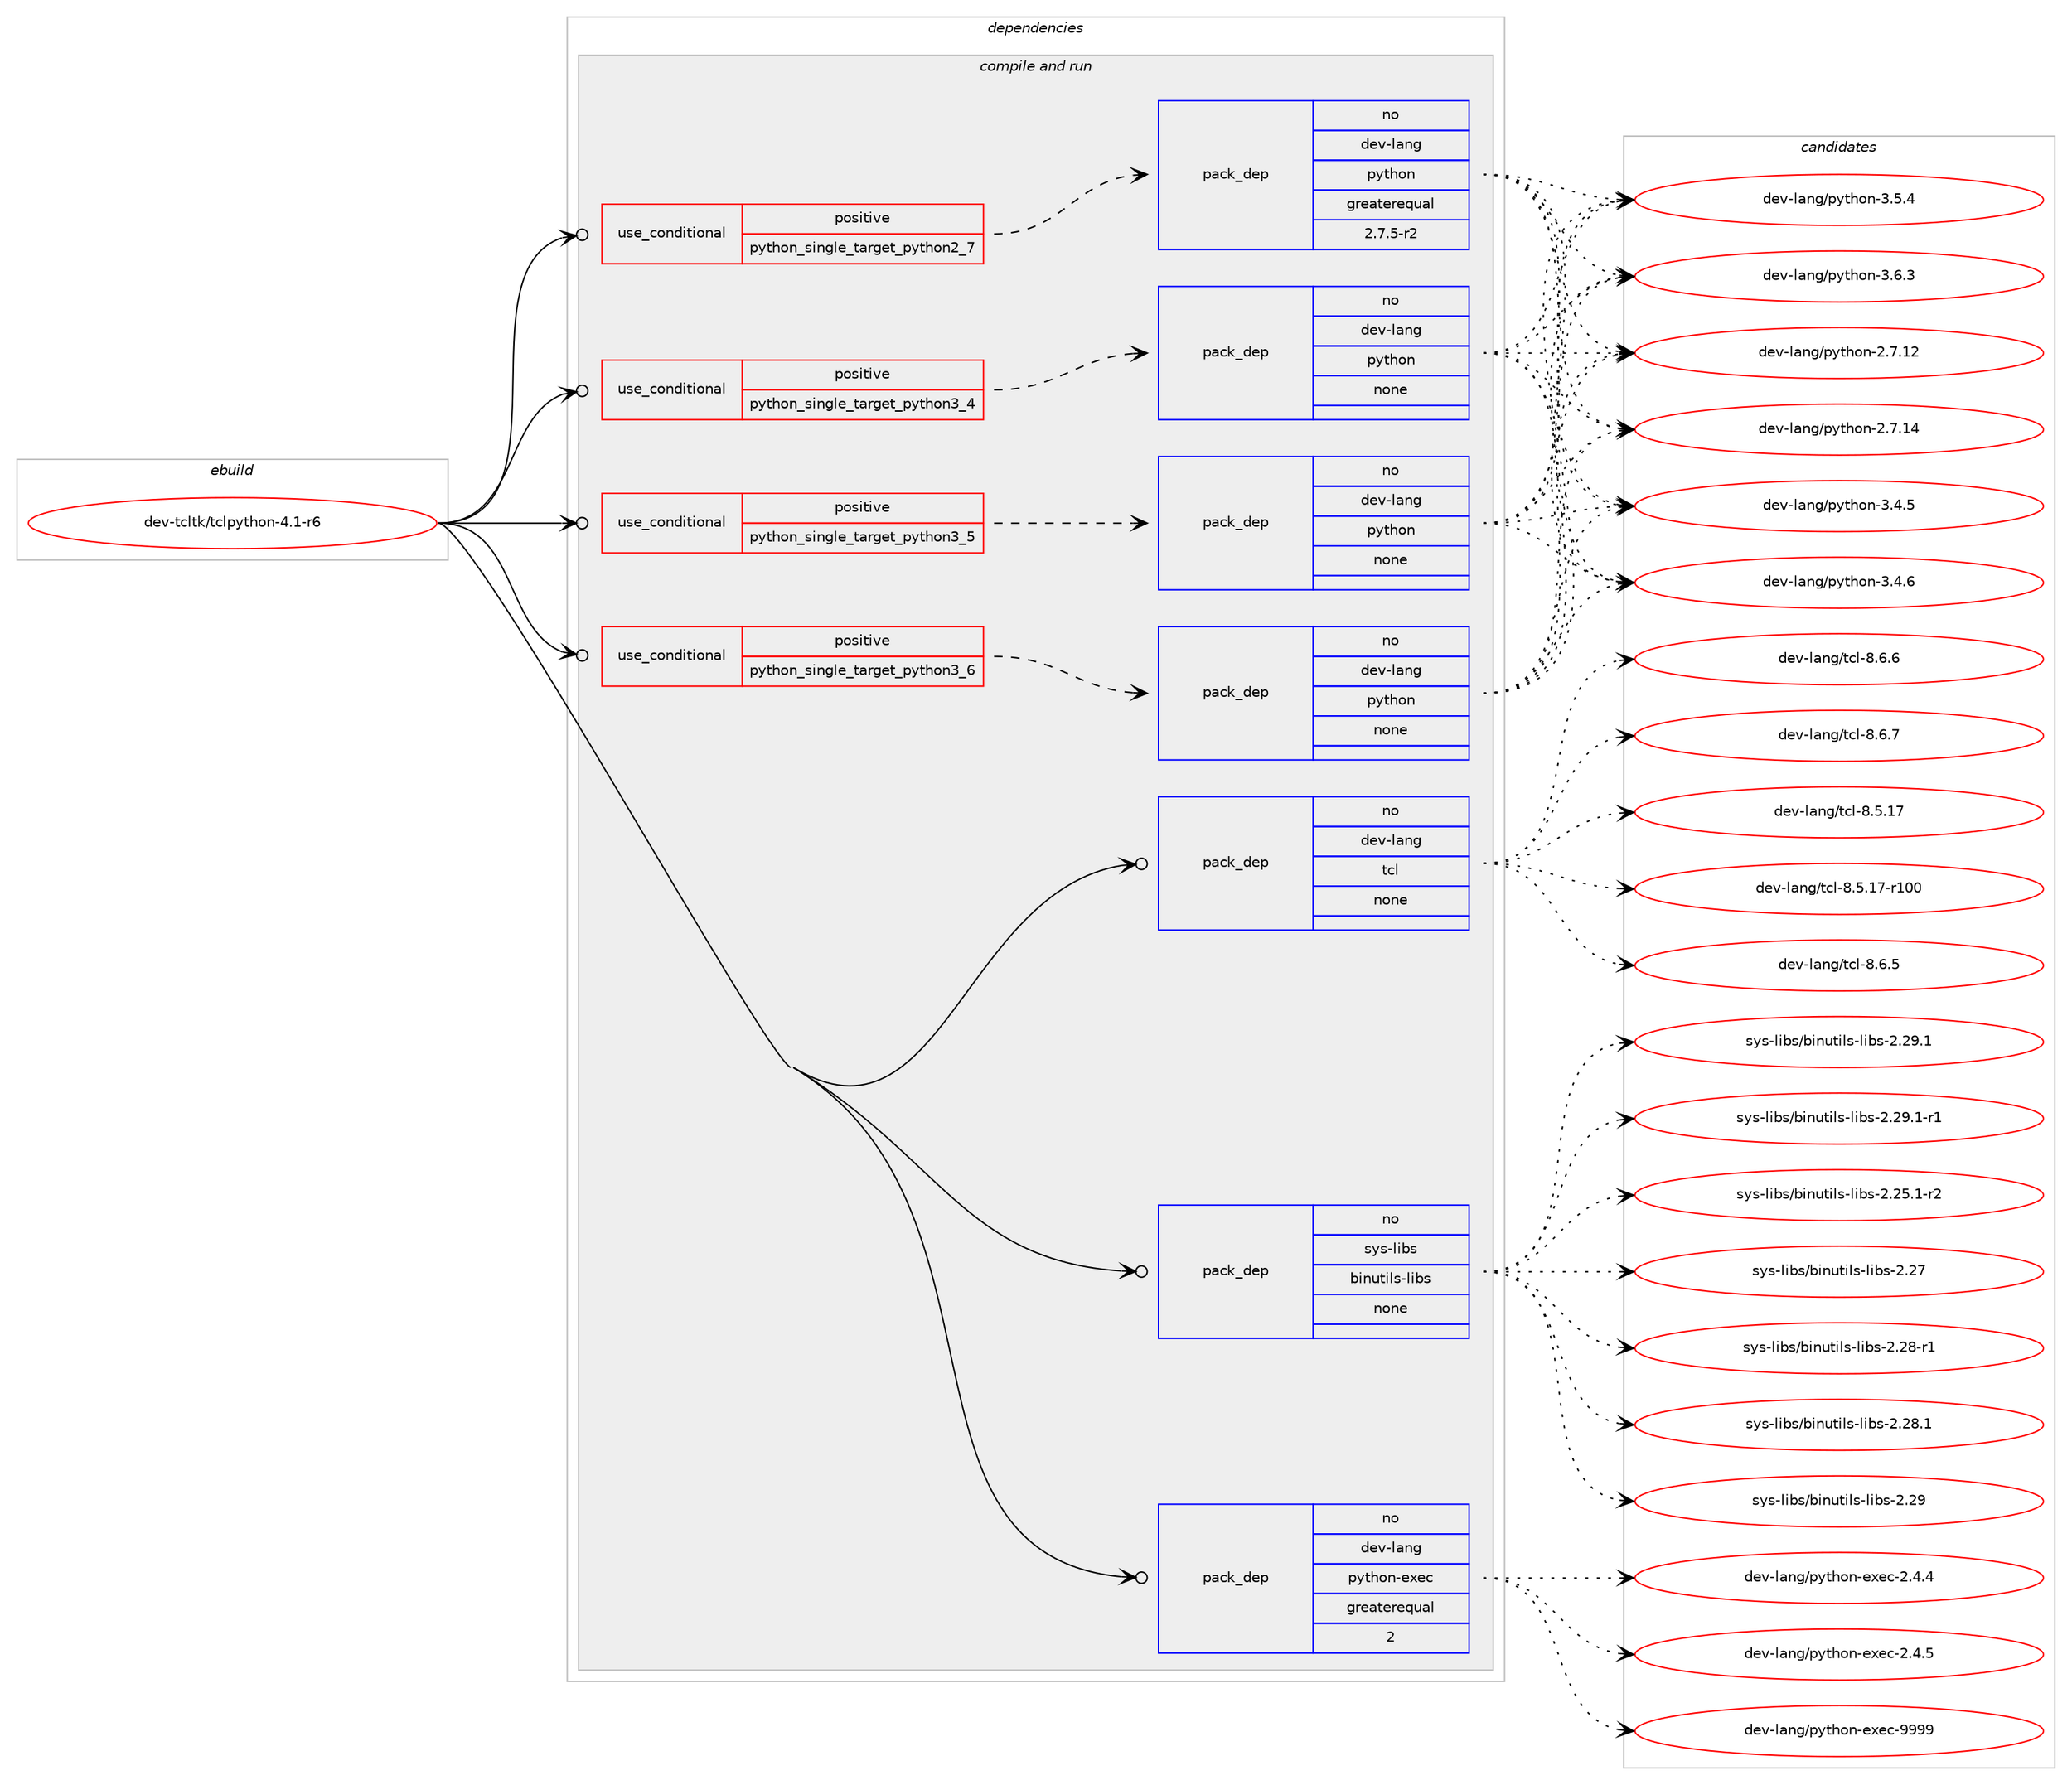 digraph prolog {

# *************
# Graph options
# *************

newrank=true;
concentrate=true;
compound=true;
graph [rankdir=LR,fontname=Helvetica,fontsize=10,ranksep=1.5];#, ranksep=2.5, nodesep=0.2];
edge  [arrowhead=vee];
node  [fontname=Helvetica,fontsize=10];

# **********
# The ebuild
# **********

subgraph cluster_leftcol {
color=gray;
rank=same;
label=<<i>ebuild</i>>;
id [label="dev-tcltk/tclpython-4.1-r6", color=red, width=4, href="../dev-tcltk/tclpython-4.1-r6.svg"];
}

# ****************
# The dependencies
# ****************

subgraph cluster_midcol {
color=gray;
label=<<i>dependencies</i>>;
subgraph cluster_compile {
fillcolor="#eeeeee";
style=filled;
label=<<i>compile</i>>;
}
subgraph cluster_compileandrun {
fillcolor="#eeeeee";
style=filled;
label=<<i>compile and run</i>>;
subgraph cond77100 {
dependency279274 [label=<<TABLE BORDER="0" CELLBORDER="1" CELLSPACING="0" CELLPADDING="4"><TR><TD ROWSPAN="3" CELLPADDING="10">use_conditional</TD></TR><TR><TD>positive</TD></TR><TR><TD>python_single_target_python2_7</TD></TR></TABLE>>, shape=none, color=red];
subgraph pack198022 {
dependency279275 [label=<<TABLE BORDER="0" CELLBORDER="1" CELLSPACING="0" CELLPADDING="4" WIDTH="220"><TR><TD ROWSPAN="6" CELLPADDING="30">pack_dep</TD></TR><TR><TD WIDTH="110">no</TD></TR><TR><TD>dev-lang</TD></TR><TR><TD>python</TD></TR><TR><TD>greaterequal</TD></TR><TR><TD>2.7.5-r2</TD></TR></TABLE>>, shape=none, color=blue];
}
dependency279274:e -> dependency279275:w [weight=20,style="dashed",arrowhead="vee"];
}
id:e -> dependency279274:w [weight=20,style="solid",arrowhead="odotvee"];
subgraph cond77101 {
dependency279276 [label=<<TABLE BORDER="0" CELLBORDER="1" CELLSPACING="0" CELLPADDING="4"><TR><TD ROWSPAN="3" CELLPADDING="10">use_conditional</TD></TR><TR><TD>positive</TD></TR><TR><TD>python_single_target_python3_4</TD></TR></TABLE>>, shape=none, color=red];
subgraph pack198023 {
dependency279277 [label=<<TABLE BORDER="0" CELLBORDER="1" CELLSPACING="0" CELLPADDING="4" WIDTH="220"><TR><TD ROWSPAN="6" CELLPADDING="30">pack_dep</TD></TR><TR><TD WIDTH="110">no</TD></TR><TR><TD>dev-lang</TD></TR><TR><TD>python</TD></TR><TR><TD>none</TD></TR><TR><TD></TD></TR></TABLE>>, shape=none, color=blue];
}
dependency279276:e -> dependency279277:w [weight=20,style="dashed",arrowhead="vee"];
}
id:e -> dependency279276:w [weight=20,style="solid",arrowhead="odotvee"];
subgraph cond77102 {
dependency279278 [label=<<TABLE BORDER="0" CELLBORDER="1" CELLSPACING="0" CELLPADDING="4"><TR><TD ROWSPAN="3" CELLPADDING="10">use_conditional</TD></TR><TR><TD>positive</TD></TR><TR><TD>python_single_target_python3_5</TD></TR></TABLE>>, shape=none, color=red];
subgraph pack198024 {
dependency279279 [label=<<TABLE BORDER="0" CELLBORDER="1" CELLSPACING="0" CELLPADDING="4" WIDTH="220"><TR><TD ROWSPAN="6" CELLPADDING="30">pack_dep</TD></TR><TR><TD WIDTH="110">no</TD></TR><TR><TD>dev-lang</TD></TR><TR><TD>python</TD></TR><TR><TD>none</TD></TR><TR><TD></TD></TR></TABLE>>, shape=none, color=blue];
}
dependency279278:e -> dependency279279:w [weight=20,style="dashed",arrowhead="vee"];
}
id:e -> dependency279278:w [weight=20,style="solid",arrowhead="odotvee"];
subgraph cond77103 {
dependency279280 [label=<<TABLE BORDER="0" CELLBORDER="1" CELLSPACING="0" CELLPADDING="4"><TR><TD ROWSPAN="3" CELLPADDING="10">use_conditional</TD></TR><TR><TD>positive</TD></TR><TR><TD>python_single_target_python3_6</TD></TR></TABLE>>, shape=none, color=red];
subgraph pack198025 {
dependency279281 [label=<<TABLE BORDER="0" CELLBORDER="1" CELLSPACING="0" CELLPADDING="4" WIDTH="220"><TR><TD ROWSPAN="6" CELLPADDING="30">pack_dep</TD></TR><TR><TD WIDTH="110">no</TD></TR><TR><TD>dev-lang</TD></TR><TR><TD>python</TD></TR><TR><TD>none</TD></TR><TR><TD></TD></TR></TABLE>>, shape=none, color=blue];
}
dependency279280:e -> dependency279281:w [weight=20,style="dashed",arrowhead="vee"];
}
id:e -> dependency279280:w [weight=20,style="solid",arrowhead="odotvee"];
subgraph pack198026 {
dependency279282 [label=<<TABLE BORDER="0" CELLBORDER="1" CELLSPACING="0" CELLPADDING="4" WIDTH="220"><TR><TD ROWSPAN="6" CELLPADDING="30">pack_dep</TD></TR><TR><TD WIDTH="110">no</TD></TR><TR><TD>dev-lang</TD></TR><TR><TD>python-exec</TD></TR><TR><TD>greaterequal</TD></TR><TR><TD>2</TD></TR></TABLE>>, shape=none, color=blue];
}
id:e -> dependency279282:w [weight=20,style="solid",arrowhead="odotvee"];
subgraph pack198027 {
dependency279283 [label=<<TABLE BORDER="0" CELLBORDER="1" CELLSPACING="0" CELLPADDING="4" WIDTH="220"><TR><TD ROWSPAN="6" CELLPADDING="30">pack_dep</TD></TR><TR><TD WIDTH="110">no</TD></TR><TR><TD>dev-lang</TD></TR><TR><TD>tcl</TD></TR><TR><TD>none</TD></TR><TR><TD></TD></TR></TABLE>>, shape=none, color=blue];
}
id:e -> dependency279283:w [weight=20,style="solid",arrowhead="odotvee"];
subgraph pack198028 {
dependency279284 [label=<<TABLE BORDER="0" CELLBORDER="1" CELLSPACING="0" CELLPADDING="4" WIDTH="220"><TR><TD ROWSPAN="6" CELLPADDING="30">pack_dep</TD></TR><TR><TD WIDTH="110">no</TD></TR><TR><TD>sys-libs</TD></TR><TR><TD>binutils-libs</TD></TR><TR><TD>none</TD></TR><TR><TD></TD></TR></TABLE>>, shape=none, color=blue];
}
id:e -> dependency279284:w [weight=20,style="solid",arrowhead="odotvee"];
}
subgraph cluster_run {
fillcolor="#eeeeee";
style=filled;
label=<<i>run</i>>;
}
}

# **************
# The candidates
# **************

subgraph cluster_choices {
rank=same;
color=gray;
label=<<i>candidates</i>>;

subgraph choice198022 {
color=black;
nodesep=1;
choice10010111845108971101034711212111610411111045504655464950 [label="dev-lang/python-2.7.12", color=red, width=4,href="../dev-lang/python-2.7.12.svg"];
choice10010111845108971101034711212111610411111045504655464952 [label="dev-lang/python-2.7.14", color=red, width=4,href="../dev-lang/python-2.7.14.svg"];
choice100101118451089711010347112121116104111110455146524653 [label="dev-lang/python-3.4.5", color=red, width=4,href="../dev-lang/python-3.4.5.svg"];
choice100101118451089711010347112121116104111110455146524654 [label="dev-lang/python-3.4.6", color=red, width=4,href="../dev-lang/python-3.4.6.svg"];
choice100101118451089711010347112121116104111110455146534652 [label="dev-lang/python-3.5.4", color=red, width=4,href="../dev-lang/python-3.5.4.svg"];
choice100101118451089711010347112121116104111110455146544651 [label="dev-lang/python-3.6.3", color=red, width=4,href="../dev-lang/python-3.6.3.svg"];
dependency279275:e -> choice10010111845108971101034711212111610411111045504655464950:w [style=dotted,weight="100"];
dependency279275:e -> choice10010111845108971101034711212111610411111045504655464952:w [style=dotted,weight="100"];
dependency279275:e -> choice100101118451089711010347112121116104111110455146524653:w [style=dotted,weight="100"];
dependency279275:e -> choice100101118451089711010347112121116104111110455146524654:w [style=dotted,weight="100"];
dependency279275:e -> choice100101118451089711010347112121116104111110455146534652:w [style=dotted,weight="100"];
dependency279275:e -> choice100101118451089711010347112121116104111110455146544651:w [style=dotted,weight="100"];
}
subgraph choice198023 {
color=black;
nodesep=1;
choice10010111845108971101034711212111610411111045504655464950 [label="dev-lang/python-2.7.12", color=red, width=4,href="../dev-lang/python-2.7.12.svg"];
choice10010111845108971101034711212111610411111045504655464952 [label="dev-lang/python-2.7.14", color=red, width=4,href="../dev-lang/python-2.7.14.svg"];
choice100101118451089711010347112121116104111110455146524653 [label="dev-lang/python-3.4.5", color=red, width=4,href="../dev-lang/python-3.4.5.svg"];
choice100101118451089711010347112121116104111110455146524654 [label="dev-lang/python-3.4.6", color=red, width=4,href="../dev-lang/python-3.4.6.svg"];
choice100101118451089711010347112121116104111110455146534652 [label="dev-lang/python-3.5.4", color=red, width=4,href="../dev-lang/python-3.5.4.svg"];
choice100101118451089711010347112121116104111110455146544651 [label="dev-lang/python-3.6.3", color=red, width=4,href="../dev-lang/python-3.6.3.svg"];
dependency279277:e -> choice10010111845108971101034711212111610411111045504655464950:w [style=dotted,weight="100"];
dependency279277:e -> choice10010111845108971101034711212111610411111045504655464952:w [style=dotted,weight="100"];
dependency279277:e -> choice100101118451089711010347112121116104111110455146524653:w [style=dotted,weight="100"];
dependency279277:e -> choice100101118451089711010347112121116104111110455146524654:w [style=dotted,weight="100"];
dependency279277:e -> choice100101118451089711010347112121116104111110455146534652:w [style=dotted,weight="100"];
dependency279277:e -> choice100101118451089711010347112121116104111110455146544651:w [style=dotted,weight="100"];
}
subgraph choice198024 {
color=black;
nodesep=1;
choice10010111845108971101034711212111610411111045504655464950 [label="dev-lang/python-2.7.12", color=red, width=4,href="../dev-lang/python-2.7.12.svg"];
choice10010111845108971101034711212111610411111045504655464952 [label="dev-lang/python-2.7.14", color=red, width=4,href="../dev-lang/python-2.7.14.svg"];
choice100101118451089711010347112121116104111110455146524653 [label="dev-lang/python-3.4.5", color=red, width=4,href="../dev-lang/python-3.4.5.svg"];
choice100101118451089711010347112121116104111110455146524654 [label="dev-lang/python-3.4.6", color=red, width=4,href="../dev-lang/python-3.4.6.svg"];
choice100101118451089711010347112121116104111110455146534652 [label="dev-lang/python-3.5.4", color=red, width=4,href="../dev-lang/python-3.5.4.svg"];
choice100101118451089711010347112121116104111110455146544651 [label="dev-lang/python-3.6.3", color=red, width=4,href="../dev-lang/python-3.6.3.svg"];
dependency279279:e -> choice10010111845108971101034711212111610411111045504655464950:w [style=dotted,weight="100"];
dependency279279:e -> choice10010111845108971101034711212111610411111045504655464952:w [style=dotted,weight="100"];
dependency279279:e -> choice100101118451089711010347112121116104111110455146524653:w [style=dotted,weight="100"];
dependency279279:e -> choice100101118451089711010347112121116104111110455146524654:w [style=dotted,weight="100"];
dependency279279:e -> choice100101118451089711010347112121116104111110455146534652:w [style=dotted,weight="100"];
dependency279279:e -> choice100101118451089711010347112121116104111110455146544651:w [style=dotted,weight="100"];
}
subgraph choice198025 {
color=black;
nodesep=1;
choice10010111845108971101034711212111610411111045504655464950 [label="dev-lang/python-2.7.12", color=red, width=4,href="../dev-lang/python-2.7.12.svg"];
choice10010111845108971101034711212111610411111045504655464952 [label="dev-lang/python-2.7.14", color=red, width=4,href="../dev-lang/python-2.7.14.svg"];
choice100101118451089711010347112121116104111110455146524653 [label="dev-lang/python-3.4.5", color=red, width=4,href="../dev-lang/python-3.4.5.svg"];
choice100101118451089711010347112121116104111110455146524654 [label="dev-lang/python-3.4.6", color=red, width=4,href="../dev-lang/python-3.4.6.svg"];
choice100101118451089711010347112121116104111110455146534652 [label="dev-lang/python-3.5.4", color=red, width=4,href="../dev-lang/python-3.5.4.svg"];
choice100101118451089711010347112121116104111110455146544651 [label="dev-lang/python-3.6.3", color=red, width=4,href="../dev-lang/python-3.6.3.svg"];
dependency279281:e -> choice10010111845108971101034711212111610411111045504655464950:w [style=dotted,weight="100"];
dependency279281:e -> choice10010111845108971101034711212111610411111045504655464952:w [style=dotted,weight="100"];
dependency279281:e -> choice100101118451089711010347112121116104111110455146524653:w [style=dotted,weight="100"];
dependency279281:e -> choice100101118451089711010347112121116104111110455146524654:w [style=dotted,weight="100"];
dependency279281:e -> choice100101118451089711010347112121116104111110455146534652:w [style=dotted,weight="100"];
dependency279281:e -> choice100101118451089711010347112121116104111110455146544651:w [style=dotted,weight="100"];
}
subgraph choice198026 {
color=black;
nodesep=1;
choice1001011184510897110103471121211161041111104510112010199455046524652 [label="dev-lang/python-exec-2.4.4", color=red, width=4,href="../dev-lang/python-exec-2.4.4.svg"];
choice1001011184510897110103471121211161041111104510112010199455046524653 [label="dev-lang/python-exec-2.4.5", color=red, width=4,href="../dev-lang/python-exec-2.4.5.svg"];
choice10010111845108971101034711212111610411111045101120101994557575757 [label="dev-lang/python-exec-9999", color=red, width=4,href="../dev-lang/python-exec-9999.svg"];
dependency279282:e -> choice1001011184510897110103471121211161041111104510112010199455046524652:w [style=dotted,weight="100"];
dependency279282:e -> choice1001011184510897110103471121211161041111104510112010199455046524653:w [style=dotted,weight="100"];
dependency279282:e -> choice10010111845108971101034711212111610411111045101120101994557575757:w [style=dotted,weight="100"];
}
subgraph choice198027 {
color=black;
nodesep=1;
choice1001011184510897110103471169910845564653464955 [label="dev-lang/tcl-8.5.17", color=red, width=4,href="../dev-lang/tcl-8.5.17.svg"];
choice100101118451089711010347116991084556465346495545114494848 [label="dev-lang/tcl-8.5.17-r100", color=red, width=4,href="../dev-lang/tcl-8.5.17-r100.svg"];
choice10010111845108971101034711699108455646544653 [label="dev-lang/tcl-8.6.5", color=red, width=4,href="../dev-lang/tcl-8.6.5.svg"];
choice10010111845108971101034711699108455646544654 [label="dev-lang/tcl-8.6.6", color=red, width=4,href="../dev-lang/tcl-8.6.6.svg"];
choice10010111845108971101034711699108455646544655 [label="dev-lang/tcl-8.6.7", color=red, width=4,href="../dev-lang/tcl-8.6.7.svg"];
dependency279283:e -> choice1001011184510897110103471169910845564653464955:w [style=dotted,weight="100"];
dependency279283:e -> choice100101118451089711010347116991084556465346495545114494848:w [style=dotted,weight="100"];
dependency279283:e -> choice10010111845108971101034711699108455646544653:w [style=dotted,weight="100"];
dependency279283:e -> choice10010111845108971101034711699108455646544654:w [style=dotted,weight="100"];
dependency279283:e -> choice10010111845108971101034711699108455646544655:w [style=dotted,weight="100"];
}
subgraph choice198028 {
color=black;
nodesep=1;
choice115121115451081059811547981051101171161051081154510810598115455046505346494511450 [label="sys-libs/binutils-libs-2.25.1-r2", color=red, width=4,href="../sys-libs/binutils-libs-2.25.1-r2.svg"];
choice1151211154510810598115479810511011711610510811545108105981154550465055 [label="sys-libs/binutils-libs-2.27", color=red, width=4,href="../sys-libs/binutils-libs-2.27.svg"];
choice11512111545108105981154798105110117116105108115451081059811545504650564511449 [label="sys-libs/binutils-libs-2.28-r1", color=red, width=4,href="../sys-libs/binutils-libs-2.28-r1.svg"];
choice11512111545108105981154798105110117116105108115451081059811545504650564649 [label="sys-libs/binutils-libs-2.28.1", color=red, width=4,href="../sys-libs/binutils-libs-2.28.1.svg"];
choice1151211154510810598115479810511011711610510811545108105981154550465057 [label="sys-libs/binutils-libs-2.29", color=red, width=4,href="../sys-libs/binutils-libs-2.29.svg"];
choice11512111545108105981154798105110117116105108115451081059811545504650574649 [label="sys-libs/binutils-libs-2.29.1", color=red, width=4,href="../sys-libs/binutils-libs-2.29.1.svg"];
choice115121115451081059811547981051101171161051081154510810598115455046505746494511449 [label="sys-libs/binutils-libs-2.29.1-r1", color=red, width=4,href="../sys-libs/binutils-libs-2.29.1-r1.svg"];
dependency279284:e -> choice115121115451081059811547981051101171161051081154510810598115455046505346494511450:w [style=dotted,weight="100"];
dependency279284:e -> choice1151211154510810598115479810511011711610510811545108105981154550465055:w [style=dotted,weight="100"];
dependency279284:e -> choice11512111545108105981154798105110117116105108115451081059811545504650564511449:w [style=dotted,weight="100"];
dependency279284:e -> choice11512111545108105981154798105110117116105108115451081059811545504650564649:w [style=dotted,weight="100"];
dependency279284:e -> choice1151211154510810598115479810511011711610510811545108105981154550465057:w [style=dotted,weight="100"];
dependency279284:e -> choice11512111545108105981154798105110117116105108115451081059811545504650574649:w [style=dotted,weight="100"];
dependency279284:e -> choice115121115451081059811547981051101171161051081154510810598115455046505746494511449:w [style=dotted,weight="100"];
}
}

}

